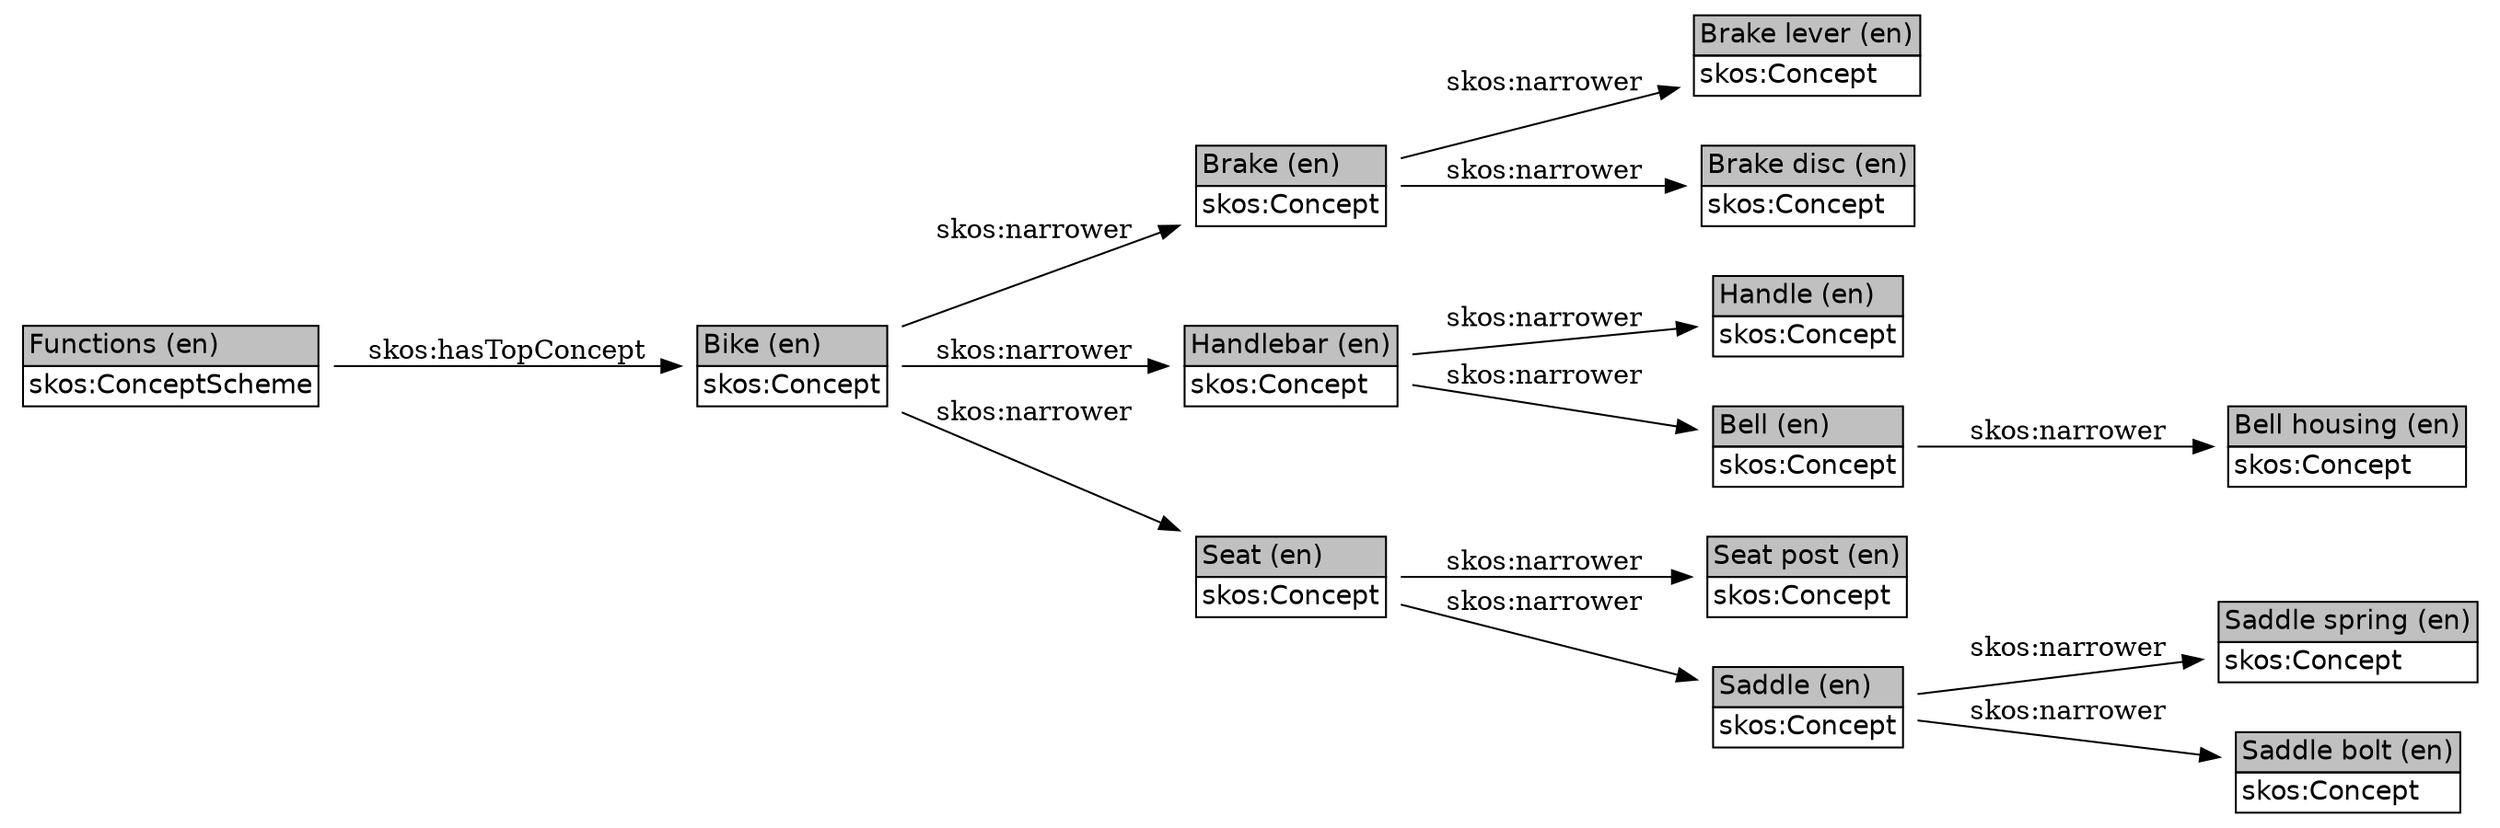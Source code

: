 digraph generated_graph {
 rankdir=LR
  shape=plaintext
 node [fontname="Helvetica"]

// http://www.example.org/bike#Bremshebel7
node_1 [shape=plaintext label=<<TABLE  BORDER="0" CELLBORDER="1" CELLSPACING="0">
   <TR><TD  ALIGN="LEFT" BGCOLOR="gray">Brake lever (en)</TD></TR>
   <TR><TD  ALIGN="LEFT">skos:Concept</TD></TR>
</TABLE>>];

// http://www.example.org/bike#Bremsscheibe8
node_2 [shape=plaintext label=<<TABLE  BORDER="0" CELLBORDER="1" CELLSPACING="0">
   <TR><TD  ALIGN="LEFT" BGCOLOR="gray">Brake disc (en)</TD></TR>
   <TR><TD  ALIGN="LEFT">skos:Concept</TD></TR>
</TABLE>>];

// http://www.example.org/bike#Klingelgehaeuse5
node_3 [shape=plaintext label=<<TABLE  BORDER="0" CELLBORDER="1" CELLSPACING="0">
   <TR><TD  ALIGN="LEFT" BGCOLOR="gray">Bell housing (en)</TD></TR>
   <TR><TD  ALIGN="LEFT">skos:Concept</TD></TR>
</TABLE>>];

// http://www.example.org/bike#Lenkstange3
node_4 [shape=plaintext label=<<TABLE  BORDER="0" CELLBORDER="1" CELLSPACING="0">
   <TR><TD  ALIGN="LEFT" BGCOLOR="gray">Handle (en)</TD></TR>
   <TR><TD  ALIGN="LEFT">skos:Concept</TD></TR>
</TABLE>>];

// http://www.example.org/bike#Sattelfeder11
node_5 [shape=plaintext label=<<TABLE  BORDER="0" CELLBORDER="1" CELLSPACING="0">
   <TR><TD  ALIGN="LEFT" BGCOLOR="gray">Saddle spring (en)</TD></TR>
   <TR><TD  ALIGN="LEFT">skos:Concept</TD></TR>
</TABLE>>];

// http://www.example.org/bike#Sattelschraube12
node_6 [shape=plaintext label=<<TABLE  BORDER="0" CELLBORDER="1" CELLSPACING="0">
   <TR><TD  ALIGN="LEFT" BGCOLOR="gray">Saddle bolt (en)</TD></TR>
   <TR><TD  ALIGN="LEFT">skos:Concept</TD></TR>
</TABLE>>];

// http://www.example.org/bike#Sattelstange13
node_7 [shape=plaintext label=<<TABLE  BORDER="0" CELLBORDER="1" CELLSPACING="0">
   <TR><TD  ALIGN="LEFT" BGCOLOR="gray">Seat post (en)</TD></TR>
   <TR><TD  ALIGN="LEFT">skos:Concept</TD></TR>
</TABLE>>];

// http://www.example.org/bike#Klingel4
node_8 [shape=plaintext label=<<TABLE  BORDER="0" CELLBORDER="1" CELLSPACING="0">
   <TR><TD  ALIGN="LEFT" BGCOLOR="gray">Bell (en)</TD></TR>
   <TR><TD  ALIGN="LEFT">skos:Concept</TD></TR>
</TABLE>>];

// http://www.example.org/bike#Bike1
node_9 [shape=plaintext label=<<TABLE  BORDER="0" CELLBORDER="1" CELLSPACING="0">
   <TR><TD  ALIGN="LEFT" BGCOLOR="gray">Bike (en)</TD></TR>
   <TR><TD  ALIGN="LEFT">skos:Concept</TD></TR>
</TABLE>>];

// http://www.example.org/bike#Bremse6
node_10 [shape=plaintext label=<<TABLE  BORDER="0" CELLBORDER="1" CELLSPACING="0">
   <TR><TD  ALIGN="LEFT" BGCOLOR="gray">Brake (en)</TD></TR>
   <TR><TD  ALIGN="LEFT">skos:Concept</TD></TR>
</TABLE>>];

// http://www.example.org/bike#Lenker2
node_11 [shape=plaintext label=<<TABLE  BORDER="0" CELLBORDER="1" CELLSPACING="0">
   <TR><TD  ALIGN="LEFT" BGCOLOR="gray">Handlebar (en)</TD></TR>
   <TR><TD  ALIGN="LEFT">skos:Concept</TD></TR>
</TABLE>>];

// http://www.example.org/bike#Sattel10
node_12 [shape=plaintext label=<<TABLE  BORDER="0" CELLBORDER="1" CELLSPACING="0">
   <TR><TD  ALIGN="LEFT" BGCOLOR="gray">Saddle (en)</TD></TR>
   <TR><TD  ALIGN="LEFT">skos:Concept</TD></TR>
</TABLE>>];

// http://www.example.org/bike#Sitz9
node_13 [shape=plaintext label=<<TABLE  BORDER="0" CELLBORDER="1" CELLSPACING="0">
   <TR><TD  ALIGN="LEFT" BGCOLOR="gray">Seat (en)</TD></TR>
   <TR><TD  ALIGN="LEFT">skos:Concept</TD></TR>
</TABLE>>];

// http://www.example.org/bike#Functions
node_14 [shape=plaintext label=<<TABLE  BORDER="0" CELLBORDER="1" CELLSPACING="0">
   <TR><TD  ALIGN="LEFT" BGCOLOR="gray">Functions (en)</TD></TR>
   <TR><TD  ALIGN="LEFT">skos:ConceptScheme</TD></TR>
</TABLE>>];

node_14 -> node_9 [label="skos:hasTopConcept"]
node_8 -> node_3 [label="skos:narrower"]
node_9 -> node_10 [label="skos:narrower"]
node_9 -> node_11 [label="skos:narrower"]
node_9 -> node_13 [label="skos:narrower"]
node_10 -> node_1 [label="skos:narrower"]
node_10 -> node_2 [label="skos:narrower"]
node_11 -> node_8 [label="skos:narrower"]
node_11 -> node_4 [label="skos:narrower"]
node_12 -> node_5 [label="skos:narrower"]
node_12 -> node_6 [label="skos:narrower"]
node_13 -> node_12 [label="skos:narrower"]
node_13 -> node_7 [label="skos:narrower"]

}
